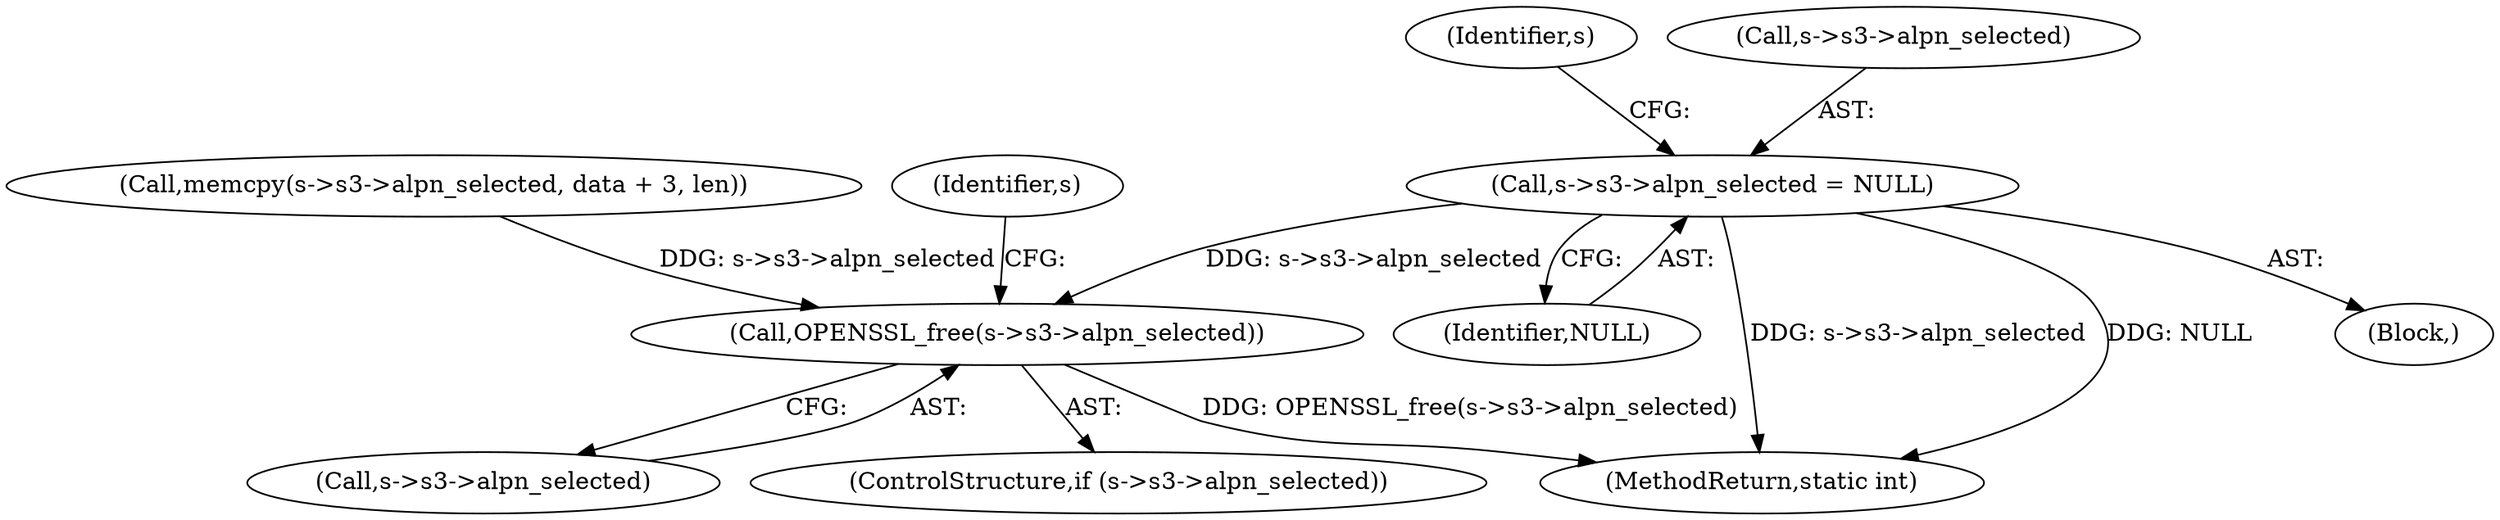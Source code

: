 digraph "0_openssl_fb0bc2b273bcc2d5401dd883fe869af4fc74bb21@pointer" {
"1000156" [label="(Call,s->s3->alpn_selected = NULL)"];
"1000734" [label="(Call,OPENSSL_free(s->s3->alpn_selected))"];
"1000156" [label="(Call,s->s3->alpn_selected = NULL)"];
"1000762" [label="(Call,memcpy(s->s3->alpn_selected, data + 3, len))"];
"1000165" [label="(Identifier,s)"];
"1000735" [label="(Call,s->s3->alpn_selected)"];
"1000157" [label="(Call,s->s3->alpn_selected)"];
"1000162" [label="(Identifier,NULL)"];
"1001038" [label="(MethodReturn,static int)"];
"1000149" [label="(Block,)"];
"1000734" [label="(Call,OPENSSL_free(s->s3->alpn_selected))"];
"1000728" [label="(ControlStructure,if (s->s3->alpn_selected))"];
"1000743" [label="(Identifier,s)"];
"1000156" -> "1000149"  [label="AST: "];
"1000156" -> "1000162"  [label="CFG: "];
"1000157" -> "1000156"  [label="AST: "];
"1000162" -> "1000156"  [label="AST: "];
"1000165" -> "1000156"  [label="CFG: "];
"1000156" -> "1001038"  [label="DDG: s->s3->alpn_selected"];
"1000156" -> "1001038"  [label="DDG: NULL"];
"1000156" -> "1000734"  [label="DDG: s->s3->alpn_selected"];
"1000734" -> "1000728"  [label="AST: "];
"1000734" -> "1000735"  [label="CFG: "];
"1000735" -> "1000734"  [label="AST: "];
"1000743" -> "1000734"  [label="CFG: "];
"1000734" -> "1001038"  [label="DDG: OPENSSL_free(s->s3->alpn_selected)"];
"1000762" -> "1000734"  [label="DDG: s->s3->alpn_selected"];
}
